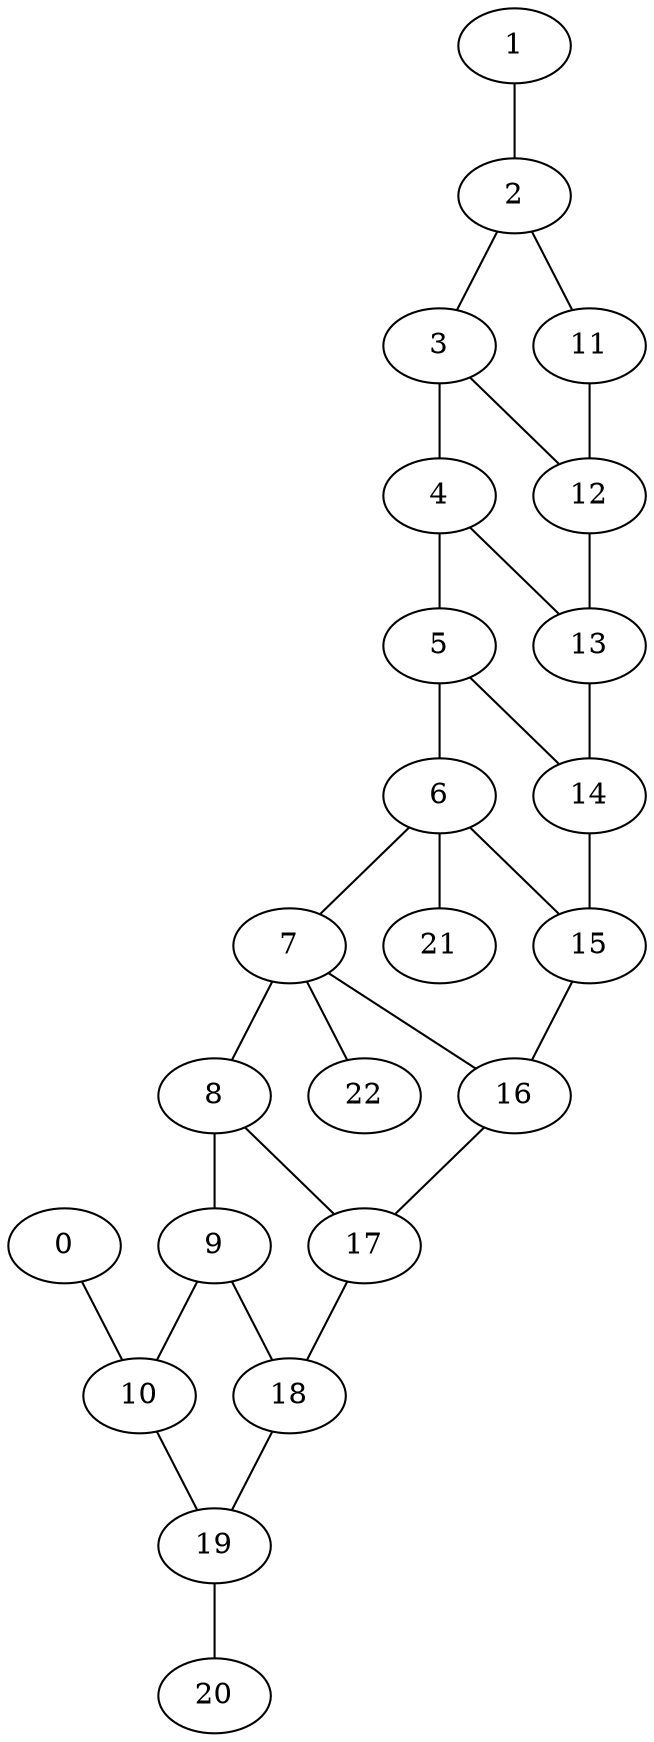 strict graph "" {
	0 -- 10;
	10 -- 19;
	1 -- 2;
	2 -- 3;
	2 -- 11;
	3 -- 4;
	3 -- 12;
	11 -- 12;
	4 -- 5;
	4 -- 13;
	12 -- 13;
	5 -- 6;
	5 -- 14;
	13 -- 14;
	6 -- 7;
	6 -- 15;
	6 -- 21;
	14 -- 15;
	7 -- 8;
	7 -- 16;
	7 -- 22;
	15 -- 16;
	8 -- 9;
	8 -- 17;
	16 -- 17;
	9 -- 10;
	9 -- 18;
	17 -- 18;
	18 -- 19;
	19 -- 20;
}
